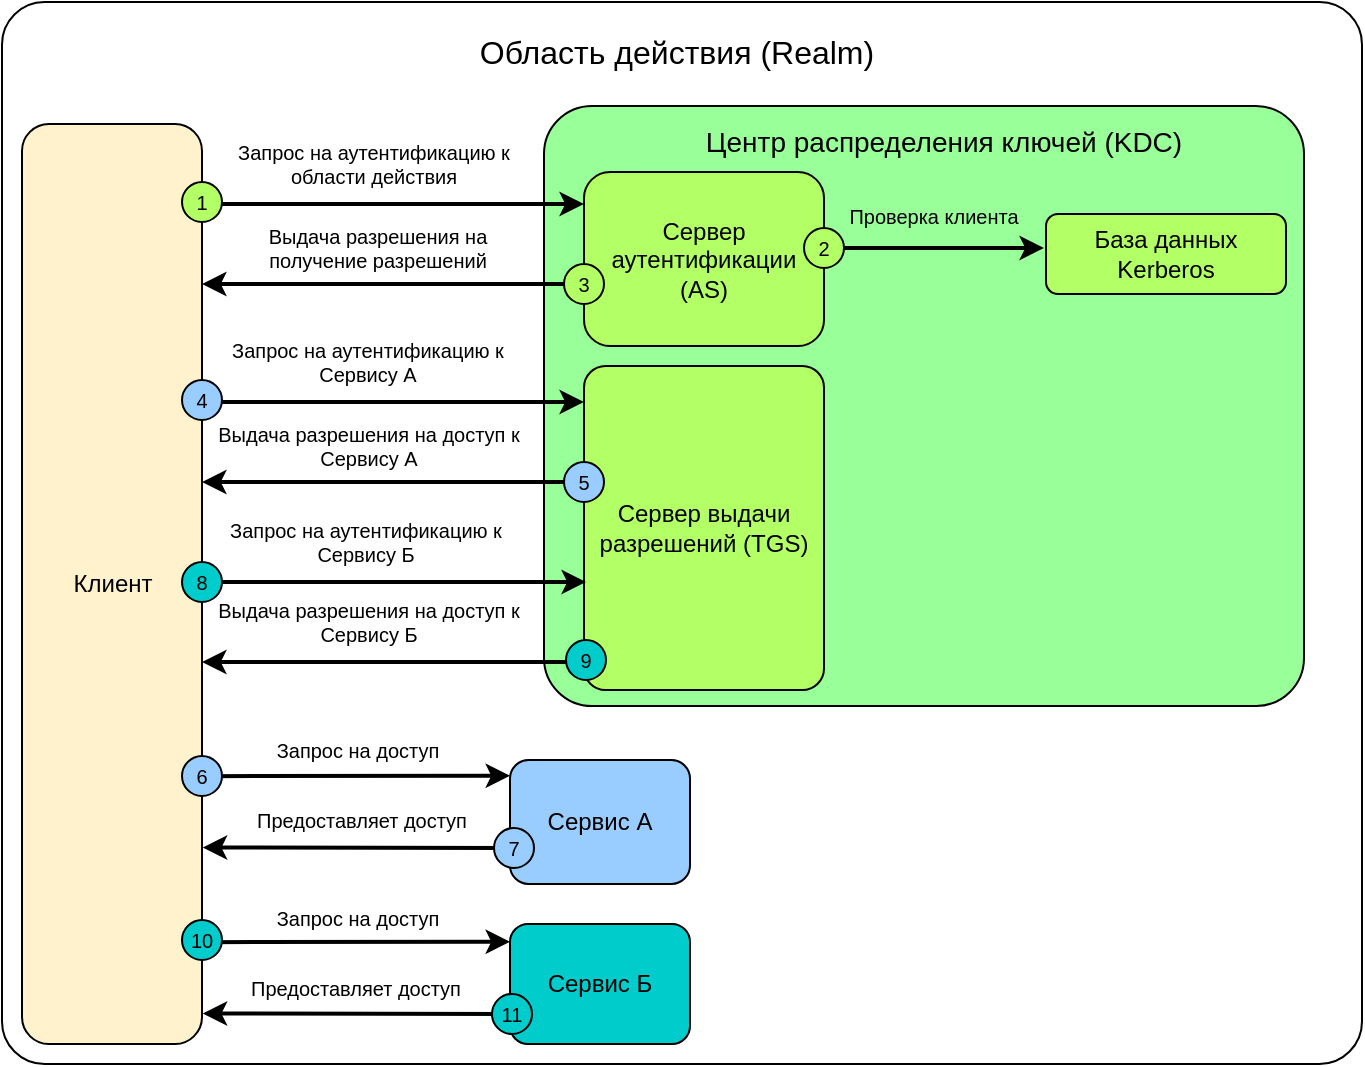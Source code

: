 <mxfile version="20.0.3" type="device"><diagram id="b_5lsmg1gz53mhFEBcnc" name="Page-1"><mxGraphModel dx="1185" dy="650" grid="1" gridSize="10" guides="1" tooltips="1" connect="1" arrows="1" fold="1" page="1" pageScale="1" pageWidth="850" pageHeight="1100" math="0" shadow="0"><root><mxCell id="0"/><mxCell id="1" parent="0"/><mxCell id="EirE9S183Ov0ShrKrp67-13" value="" style="rounded=1;whiteSpace=wrap;html=1;arcSize=4;perimeterSpacing=0;gradientColor=#ffffff;" vertex="1" parent="1"><mxGeometry x="48" y="89" width="680" height="531" as="geometry"/></mxCell><mxCell id="EirE9S183Ov0ShrKrp67-11" value="" style="rounded=1;whiteSpace=wrap;html=1;arcSize=8;fillColor=#99FF99;" vertex="1" parent="1"><mxGeometry x="319" y="141" width="380" height="300" as="geometry"/></mxCell><mxCell id="EirE9S183Ov0ShrKrp67-1" value="Клиент" style="rounded=1;html=1;fontStyle=0;fillColor=#FFF2CC;" vertex="1" parent="1"><mxGeometry x="58" y="150" width="90" height="460" as="geometry"/></mxCell><mxCell id="EirE9S183Ov0ShrKrp67-3" value="Сервис А" style="rounded=1;whiteSpace=wrap;html=1;fillColor=#99CCFF;" vertex="1" parent="1"><mxGeometry x="302" y="468" width="90" height="62" as="geometry"/></mxCell><mxCell id="EirE9S183Ov0ShrKrp67-5" value="Сервер аутентификации (AS)" style="rounded=1;whiteSpace=wrap;html=1;fillColor=#B3FF66;" vertex="1" parent="1"><mxGeometry x="339" y="174" width="120" height="87" as="geometry"/></mxCell><mxCell id="EirE9S183Ov0ShrKrp67-8" value="Сервер выдачи разрешений (TGS)" style="rounded=1;whiteSpace=wrap;html=1;arcSize=9;fillColor=#B3FF66;" vertex="1" parent="1"><mxGeometry x="339" y="271" width="120" height="162" as="geometry"/></mxCell><mxCell id="EirE9S183Ov0ShrKrp67-9" value="База данных Kerberos" style="rounded=1;whiteSpace=wrap;html=1;fillColor=#B3FF66;" vertex="1" parent="1"><mxGeometry x="570" y="195" width="120" height="40" as="geometry"/></mxCell><mxCell id="EirE9S183Ov0ShrKrp67-12" value="Центр распределения ключей (KDC)" style="text;html=1;strokeColor=none;fillColor=none;align=center;verticalAlign=middle;whiteSpace=wrap;rounded=0;fontSize=14;" vertex="1" parent="1"><mxGeometry x="389" y="144" width="260" height="30" as="geometry"/></mxCell><mxCell id="EirE9S183Ov0ShrKrp67-14" value="Область действия (Realm)" style="text;html=1;strokeColor=none;fillColor=none;align=center;verticalAlign=middle;whiteSpace=wrap;rounded=0;fontSize=16;" vertex="1" parent="1"><mxGeometry x="271" y="99" width="229" height="30" as="geometry"/></mxCell><mxCell id="EirE9S183Ov0ShrKrp67-17" value="Запрос на аутентификацию к области действия" style="text;html=1;strokeColor=none;fillColor=none;align=center;verticalAlign=middle;whiteSpace=wrap;rounded=0;fontSize=10;labelBackgroundColor=default;" vertex="1" parent="1"><mxGeometry x="154" y="155" width="160" height="30" as="geometry"/></mxCell><mxCell id="EirE9S183Ov0ShrKrp67-24" value="Проверка клиента" style="text;html=1;strokeColor=none;fillColor=none;align=center;verticalAlign=middle;whiteSpace=wrap;rounded=0;labelBackgroundColor=none;fontSize=10;" vertex="1" parent="1"><mxGeometry x="458" y="181" width="112" height="30" as="geometry"/></mxCell><mxCell id="EirE9S183Ov0ShrKrp67-33" value="Выдача разрешения на получение разрешений" style="text;html=1;strokeColor=none;fillColor=none;align=center;verticalAlign=middle;whiteSpace=wrap;rounded=0;labelBackgroundColor=default;fontSize=10;" vertex="1" parent="1"><mxGeometry x="176" y="197" width="120" height="30" as="geometry"/></mxCell><mxCell id="EirE9S183Ov0ShrKrp67-36" value="Запрос на аутентификацию к Сервису А" style="text;html=1;strokeColor=none;fillColor=none;align=center;verticalAlign=middle;whiteSpace=wrap;rounded=0;fontSize=10;labelBackgroundColor=default;" vertex="1" parent="1"><mxGeometry x="151" y="254" width="160" height="30" as="geometry"/></mxCell><mxCell id="EirE9S183Ov0ShrKrp67-42" value="Выдача разрешения на доступ к Сервису А" style="text;html=1;strokeColor=none;fillColor=none;align=center;verticalAlign=middle;whiteSpace=wrap;rounded=0;labelBackgroundColor=default;fontSize=10;" vertex="1" parent="1"><mxGeometry x="155" y="296" width="153" height="30" as="geometry"/></mxCell><mxCell id="EirE9S183Ov0ShrKrp67-45" value="" style="endArrow=classic;html=1;rounded=1;fontSize=10;fillColor=default;orthogonal=0;fixDash=0;strokeWidth=2;entryX=0;entryY=0.25;entryDx=0;entryDy=0;exitX=0.147;exitY=0.679;exitDx=0;exitDy=0;exitPerimeter=0;" edge="1" parent="1"><mxGeometry width="50" height="50" relative="1" as="geometry"><mxPoint x="148.0" y="476.1" as="sourcePoint"/><mxPoint x="302.04" y="475.86" as="targetPoint"/></mxGeometry></mxCell><mxCell id="EirE9S183Ov0ShrKrp67-46" value="" style="endArrow=classic;html=1;rounded=1;fontSize=10;fillColor=default;orthogonal=0;fixDash=0;strokeWidth=2;entryX=1.004;entryY=0.756;entryDx=0;entryDy=0;entryPerimeter=0;" edge="1" parent="1"><mxGeometry width="50" height="50" relative="1" as="geometry"><mxPoint x="302" y="512" as="sourcePoint"/><mxPoint x="148.36" y="511.76" as="targetPoint"/></mxGeometry></mxCell><mxCell id="EirE9S183Ov0ShrKrp67-47" value="6" style="ellipse;whiteSpace=wrap;html=1;aspect=fixed;labelBackgroundColor=none;fontSize=10;gradientColor=none;fillColor=#99CCFF;" vertex="1" parent="1"><mxGeometry x="138" y="466" width="20" height="20" as="geometry"/></mxCell><mxCell id="EirE9S183Ov0ShrKrp67-48" value="Запрос на доступ" style="text;html=1;strokeColor=none;fillColor=none;align=center;verticalAlign=middle;whiteSpace=wrap;rounded=0;labelBackgroundColor=default;fontSize=10;rotation=0;" vertex="1" parent="1"><mxGeometry x="136" y="455" width="180" height="16" as="geometry"/></mxCell><mxCell id="EirE9S183Ov0ShrKrp67-49" value="7" style="ellipse;whiteSpace=wrap;html=1;aspect=fixed;labelBackgroundColor=none;fontSize=10;gradientColor=none;fillColor=#99CCFF;" vertex="1" parent="1"><mxGeometry x="294" y="502" width="20" height="20" as="geometry"/></mxCell><mxCell id="EirE9S183Ov0ShrKrp67-51" value="Предоставляет доступ" style="text;html=1;strokeColor=none;fillColor=none;align=center;verticalAlign=middle;whiteSpace=wrap;rounded=0;labelBackgroundColor=default;fontSize=10;rotation=0;" vertex="1" parent="1"><mxGeometry x="138" y="490" width="180" height="16" as="geometry"/></mxCell><mxCell id="EirE9S183Ov0ShrKrp67-52" value="Запрос на аутентификацию к Сервису Б" style="text;html=1;strokeColor=none;fillColor=none;align=center;verticalAlign=middle;whiteSpace=wrap;rounded=0;fontSize=10;labelBackgroundColor=default;" vertex="1" parent="1"><mxGeometry x="150" y="344" width="160" height="30" as="geometry"/></mxCell><mxCell id="EirE9S183Ov0ShrKrp67-55" value="Выдача разрешения на доступ к Сервису Б" style="text;html=1;strokeColor=none;fillColor=none;align=center;verticalAlign=middle;whiteSpace=wrap;rounded=0;labelBackgroundColor=default;fontSize=10;" vertex="1" parent="1"><mxGeometry x="155" y="380" width="153" height="37.62" as="geometry"/></mxCell><mxCell id="EirE9S183Ov0ShrKrp67-58" value="Сервис Б" style="rounded=1;whiteSpace=wrap;html=1;fillColor=#00CCCC;" vertex="1" parent="1"><mxGeometry x="302" y="550" width="90" height="60" as="geometry"/></mxCell><mxCell id="EirE9S183Ov0ShrKrp67-60" value="" style="endArrow=classic;html=1;rounded=1;fontSize=10;fillColor=default;orthogonal=0;fixDash=0;strokeWidth=2;entryX=1.004;entryY=0.756;entryDx=0;entryDy=0;entryPerimeter=0;" edge="1" parent="1"><mxGeometry width="50" height="50" relative="1" as="geometry"><mxPoint x="302" y="595" as="sourcePoint"/><mxPoint x="148.36" y="594.76" as="targetPoint"/></mxGeometry></mxCell><mxCell id="EirE9S183Ov0ShrKrp67-62" value="Запрос на доступ" style="text;html=1;strokeColor=none;fillColor=none;align=center;verticalAlign=middle;whiteSpace=wrap;rounded=0;labelBackgroundColor=default;fontSize=10;rotation=0;" vertex="1" parent="1"><mxGeometry x="136" y="539" width="180" height="16" as="geometry"/></mxCell><mxCell id="EirE9S183Ov0ShrKrp67-63" value="11" style="ellipse;whiteSpace=wrap;html=1;aspect=fixed;labelBackgroundColor=none;fontSize=10;fillColor=#00CCCC;" vertex="1" parent="1"><mxGeometry x="293" y="585" width="20" height="20" as="geometry"/></mxCell><mxCell id="EirE9S183Ov0ShrKrp67-64" value="Предоставляет доступ" style="text;html=1;strokeColor=none;fillColor=none;align=center;verticalAlign=middle;whiteSpace=wrap;rounded=0;labelBackgroundColor=default;fontSize=10;rotation=0;" vertex="1" parent="1"><mxGeometry x="150" y="574" width="150" height="16" as="geometry"/></mxCell><mxCell id="EirE9S183Ov0ShrKrp67-65" value="" style="endArrow=classic;html=1;rounded=1;fontSize=10;fillColor=default;orthogonal=0;fixDash=0;strokeWidth=2;entryX=0;entryY=0.25;entryDx=0;entryDy=0;exitX=0.147;exitY=0.679;exitDx=0;exitDy=0;exitPerimeter=0;" edge="1" parent="1"><mxGeometry width="50" height="50" relative="1" as="geometry"><mxPoint x="148" y="559.1" as="sourcePoint"/><mxPoint x="302.04" y="558.86" as="targetPoint"/></mxGeometry></mxCell><mxCell id="EirE9S183Ov0ShrKrp67-73" value="" style="endArrow=classic;html=1;rounded=1;fontSize=10;fillColor=default;exitX=0.995;exitY=0.298;exitDx=0;exitDy=0;exitPerimeter=0;orthogonal=0;fixDash=0;strokeWidth=2;" edge="1" parent="1"><mxGeometry width="50" height="50" relative="1" as="geometry"><mxPoint x="150" y="190.0" as="sourcePoint"/><mxPoint x="339" y="190" as="targetPoint"/></mxGeometry></mxCell><mxCell id="EirE9S183Ov0ShrKrp67-21" value="1" style="ellipse;whiteSpace=wrap;html=1;aspect=fixed;labelBackgroundColor=none;fontSize=10;fillColor=#B3FF66;" vertex="1" parent="1"><mxGeometry x="138" y="179" width="20" height="20" as="geometry"/></mxCell><mxCell id="EirE9S183Ov0ShrKrp67-30" value="" style="endArrow=classic;html=1;rounded=1;fontSize=10;fillColor=default;orthogonal=0;fixDash=0;strokeWidth=2;" edge="1" parent="1"><mxGeometry width="50" height="50" relative="1" as="geometry"><mxPoint x="459" y="212" as="sourcePoint"/><mxPoint x="569" y="212" as="targetPoint"/></mxGeometry></mxCell><mxCell id="EirE9S183Ov0ShrKrp67-25" value="2" style="ellipse;whiteSpace=wrap;html=1;aspect=fixed;labelBackgroundColor=none;fontSize=10;fillColor=#B3FF66;" vertex="1" parent="1"><mxGeometry x="449" y="202" width="20" height="20" as="geometry"/></mxCell><mxCell id="EirE9S183Ov0ShrKrp67-78" value="" style="endArrow=classic;html=1;rounded=1;fontSize=10;fillColor=default;exitX=0.995;exitY=0.298;exitDx=0;exitDy=0;exitPerimeter=0;orthogonal=0;fixDash=0;strokeWidth=2;" edge="1" parent="1"><mxGeometry width="50" height="50" relative="1" as="geometry"><mxPoint x="337.0" y="230.0" as="sourcePoint"/><mxPoint x="148.0" y="230" as="targetPoint"/></mxGeometry></mxCell><mxCell id="EirE9S183Ov0ShrKrp67-34" value="3" style="ellipse;whiteSpace=wrap;html=1;aspect=fixed;labelBackgroundColor=none;fontSize=10;fillColor=#B3FF66;" vertex="1" parent="1"><mxGeometry x="329" y="220" width="20" height="20" as="geometry"/></mxCell><mxCell id="EirE9S183Ov0ShrKrp67-79" value="" style="endArrow=classic;html=1;rounded=1;fontSize=10;fillColor=default;exitX=0.995;exitY=0.298;exitDx=0;exitDy=0;exitPerimeter=0;orthogonal=0;fixDash=0;strokeWidth=2;" edge="1" parent="1"><mxGeometry width="50" height="50" relative="1" as="geometry"><mxPoint x="150" y="289.0" as="sourcePoint"/><mxPoint x="339" y="289" as="targetPoint"/></mxGeometry></mxCell><mxCell id="EirE9S183Ov0ShrKrp67-39" value="4" style="ellipse;whiteSpace=wrap;html=1;aspect=fixed;labelBackgroundColor=none;fontSize=10;gradientColor=none;fillColor=#99CCFF;" vertex="1" parent="1"><mxGeometry x="138" y="278" width="20" height="20" as="geometry"/></mxCell><mxCell id="EirE9S183Ov0ShrKrp67-80" value="" style="endArrow=classic;html=1;rounded=1;fontSize=10;fillColor=default;exitX=0.995;exitY=0.298;exitDx=0;exitDy=0;exitPerimeter=0;orthogonal=0;fixDash=0;strokeWidth=2;" edge="1" parent="1"><mxGeometry width="50" height="50" relative="1" as="geometry"><mxPoint x="337" y="329.0" as="sourcePoint"/><mxPoint x="148" y="329" as="targetPoint"/></mxGeometry></mxCell><mxCell id="EirE9S183Ov0ShrKrp67-41" value="5" style="ellipse;whiteSpace=wrap;html=1;aspect=fixed;labelBackgroundColor=none;fontSize=10;gradientColor=none;fillColor=#99CCFF;" vertex="1" parent="1"><mxGeometry x="329" y="319" width="20" height="20" as="geometry"/></mxCell><mxCell id="EirE9S183Ov0ShrKrp67-81" value="" style="endArrow=classic;html=1;rounded=1;fontSize=10;fillColor=default;exitX=0.995;exitY=0.298;exitDx=0;exitDy=0;exitPerimeter=0;orthogonal=0;fixDash=0;strokeWidth=2;" edge="1" parent="1"><mxGeometry width="50" height="50" relative="1" as="geometry"><mxPoint x="151" y="379.0" as="sourcePoint"/><mxPoint x="340" y="379" as="targetPoint"/></mxGeometry></mxCell><mxCell id="EirE9S183Ov0ShrKrp67-54" value="8" style="ellipse;whiteSpace=wrap;html=1;aspect=fixed;labelBackgroundColor=none;fontSize=10;fillColor=#00CCCC;" vertex="1" parent="1"><mxGeometry x="138" y="369" width="20" height="20" as="geometry"/></mxCell><mxCell id="EirE9S183Ov0ShrKrp67-82" value="" style="endArrow=classic;html=1;rounded=1;fontSize=10;fillColor=default;exitX=0.995;exitY=0.298;exitDx=0;exitDy=0;exitPerimeter=0;orthogonal=0;fixDash=0;strokeWidth=2;" edge="1" parent="1"><mxGeometry width="50" height="50" relative="1" as="geometry"><mxPoint x="337" y="419.0" as="sourcePoint"/><mxPoint x="148" y="419" as="targetPoint"/></mxGeometry></mxCell><mxCell id="EirE9S183Ov0ShrKrp67-56" value="9" style="ellipse;whiteSpace=wrap;html=1;aspect=fixed;labelBackgroundColor=none;fontSize=10;fillColor=#00CCCC;" vertex="1" parent="1"><mxGeometry x="330" y="408" width="20" height="20" as="geometry"/></mxCell><mxCell id="EirE9S183Ov0ShrKrp67-61" value="10" style="ellipse;whiteSpace=wrap;html=1;aspect=fixed;labelBackgroundColor=none;fontSize=10;fillColor=#00CCCC;" vertex="1" parent="1"><mxGeometry x="138" y="548" width="20" height="20" as="geometry"/></mxCell></root></mxGraphModel></diagram></mxfile>